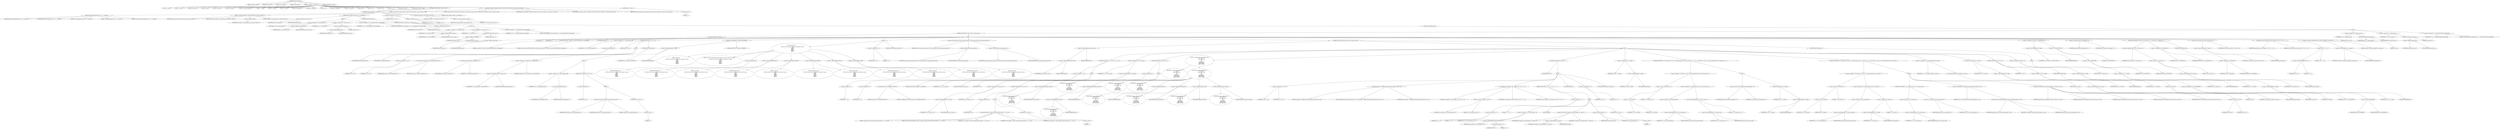 digraph hostapd_notif_assoc {  
"1000122" [label = "(METHOD,hostapd_notif_assoc)" ]
"1000123" [label = "(PARAM,hostapd_data *hapd)" ]
"1000124" [label = "(PARAM,const u8 *addr)" ]
"1000125" [label = "(PARAM,const u8 *req_ies)" ]
"1000126" [label = "(PARAM,size_t req_ies_len)" ]
"1000127" [label = "(PARAM,int reassoc)" ]
"1000128" [label = "(BLOCK,,)" ]
"1000129" [label = "(LOCAL,v10: __int64)" ]
"1000130" [label = "(LOCAL,v11: const u8 *)" ]
"1000131" [label = "(LOCAL,v12: const char *)" ]
"1000132" [label = "(LOCAL,v13: size_t)" ]
"1000133" [label = "(LOCAL,v14: sta_info *)" ]
"1000134" [label = "(LOCAL,v15: sta_info *)" ]
"1000135" [label = "(LOCAL,v16: wpa_state_machine *)" ]
"1000136" [label = "(LOCAL,v17: __int64)" ]
"1000137" [label = "(LOCAL,v18: __int64)" ]
"1000138" [label = "(LOCAL,v19: __int64)" ]
"1000139" [label = "(LOCAL,v20: unsigned int)" ]
"1000140" [label = "(LOCAL,v21: unsigned int)" ]
"1000141" [label = "(LOCAL,v22: int)" ]
"1000142" [label = "(LOCAL,v23: unsigned int)" ]
"1000143" [label = "(LOCAL,v24: wpa_event)" ]
"1000144" [label = "(LOCAL,v26: u32)" ]
"1000145" [label = "(LOCAL,v27: int)" ]
"1000146" [label = "(LOCAL,v28: u32)" ]
"1000147" [label = "(LOCAL,v29: u8 *)" ]
"1000148" [label = "(LOCAL,eid: u8 [ 1064 ])" ]
"1000149" [label = "(LOCAL,elems: ieee802_11_elems)" ]
"1000150" [label = "(CONTROL_STRUCTURE,if ( addr ),if ( addr ))" ]
"1000151" [label = "(IDENTIFIER,addr,if ( addr ))" ]
"1000152" [label = "(BLOCK,,)" ]
"1000153" [label = "(hostapd_logger,hostapd_logger(hapd, addr, 1u, 2, \"associated\"))" ]
"1000154" [label = "(IDENTIFIER,hapd,hostapd_logger(hapd, addr, 1u, 2, \"associated\"))" ]
"1000155" [label = "(IDENTIFIER,addr,hostapd_logger(hapd, addr, 1u, 2, \"associated\"))" ]
"1000156" [label = "(LITERAL,1u,hostapd_logger(hapd, addr, 1u, 2, \"associated\"))" ]
"1000157" [label = "(LITERAL,2,hostapd_logger(hapd, addr, 1u, 2, \"associated\"))" ]
"1000158" [label = "(LITERAL,\"associated\",hostapd_logger(hapd, addr, 1u, 2, \"associated\"))" ]
"1000159" [label = "(ieee802_11_parse_elems,ieee802_11_parse_elems(req_ies, req_ies_len, &elems, 0))" ]
"1000160" [label = "(IDENTIFIER,req_ies,ieee802_11_parse_elems(req_ies, req_ies_len, &elems, 0))" ]
"1000161" [label = "(IDENTIFIER,req_ies_len,ieee802_11_parse_elems(req_ies, req_ies_len, &elems, 0))" ]
"1000162" [label = "(<operator>.addressOf,&elems)" ]
"1000163" [label = "(IDENTIFIER,elems,ieee802_11_parse_elems(req_ies, req_ies_len, &elems, 0))" ]
"1000164" [label = "(LITERAL,0,ieee802_11_parse_elems(req_ies, req_ies_len, &elems, 0))" ]
"1000165" [label = "(CONTROL_STRUCTURE,if ( elems.wps_ie ),if ( elems.wps_ie ))" ]
"1000166" [label = "(<operator>.fieldAccess,elems.wps_ie)" ]
"1000167" [label = "(IDENTIFIER,elems,if ( elems.wps_ie ))" ]
"1000168" [label = "(FIELD_IDENTIFIER,wps_ie,wps_ie)" ]
"1000169" [label = "(BLOCK,,)" ]
"1000170" [label = "(<operator>.assignment,v10 = elems.wps_ie_len)" ]
"1000171" [label = "(IDENTIFIER,v10,v10 = elems.wps_ie_len)" ]
"1000172" [label = "(<operator>.fieldAccess,elems.wps_ie_len)" ]
"1000173" [label = "(IDENTIFIER,elems,v10 = elems.wps_ie_len)" ]
"1000174" [label = "(FIELD_IDENTIFIER,wps_ie_len,wps_ie_len)" ]
"1000175" [label = "(<operator>.assignment,v11 = elems.wps_ie - 2)" ]
"1000176" [label = "(IDENTIFIER,v11,v11 = elems.wps_ie - 2)" ]
"1000177" [label = "(<operator>.subtraction,elems.wps_ie - 2)" ]
"1000178" [label = "(<operator>.fieldAccess,elems.wps_ie)" ]
"1000179" [label = "(IDENTIFIER,elems,elems.wps_ie - 2)" ]
"1000180" [label = "(FIELD_IDENTIFIER,wps_ie,wps_ie)" ]
"1000181" [label = "(LITERAL,2,elems.wps_ie - 2)" ]
"1000182" [label = "(<operator>.assignment,v12 = \"STA included WPS IE in (Re)AssocReq\")" ]
"1000183" [label = "(IDENTIFIER,v12,v12 = \"STA included WPS IE in (Re)AssocReq\")" ]
"1000184" [label = "(LITERAL,\"STA included WPS IE in (Re)AssocReq\",v12 = \"STA included WPS IE in (Re)AssocReq\")" ]
"1000185" [label = "(CONTROL_STRUCTURE,else,else)" ]
"1000186" [label = "(CONTROL_STRUCTURE,if ( elems.rsn_ie ),if ( elems.rsn_ie ))" ]
"1000187" [label = "(<operator>.fieldAccess,elems.rsn_ie)" ]
"1000188" [label = "(IDENTIFIER,elems,if ( elems.rsn_ie ))" ]
"1000189" [label = "(FIELD_IDENTIFIER,rsn_ie,rsn_ie)" ]
"1000190" [label = "(BLOCK,,)" ]
"1000191" [label = "(<operator>.assignment,v10 = elems.rsn_ie_len)" ]
"1000192" [label = "(IDENTIFIER,v10,v10 = elems.rsn_ie_len)" ]
"1000193" [label = "(<operator>.fieldAccess,elems.rsn_ie_len)" ]
"1000194" [label = "(IDENTIFIER,elems,v10 = elems.rsn_ie_len)" ]
"1000195" [label = "(FIELD_IDENTIFIER,rsn_ie_len,rsn_ie_len)" ]
"1000196" [label = "(<operator>.assignment,v11 = elems.rsn_ie - 2)" ]
"1000197" [label = "(IDENTIFIER,v11,v11 = elems.rsn_ie - 2)" ]
"1000198" [label = "(<operator>.subtraction,elems.rsn_ie - 2)" ]
"1000199" [label = "(<operator>.fieldAccess,elems.rsn_ie)" ]
"1000200" [label = "(IDENTIFIER,elems,elems.rsn_ie - 2)" ]
"1000201" [label = "(FIELD_IDENTIFIER,rsn_ie,rsn_ie)" ]
"1000202" [label = "(LITERAL,2,elems.rsn_ie - 2)" ]
"1000203" [label = "(<operator>.assignment,v12 = \"STA included RSN IE in (Re)AssocReq\")" ]
"1000204" [label = "(IDENTIFIER,v12,v12 = \"STA included RSN IE in (Re)AssocReq\")" ]
"1000205" [label = "(LITERAL,\"STA included RSN IE in (Re)AssocReq\",v12 = \"STA included RSN IE in (Re)AssocReq\")" ]
"1000206" [label = "(CONTROL_STRUCTURE,else,else)" ]
"1000207" [label = "(BLOCK,,)" ]
"1000208" [label = "(CONTROL_STRUCTURE,if ( !elems.wpa_ie ),if ( !elems.wpa_ie ))" ]
"1000209" [label = "(<operator>.logicalNot,!elems.wpa_ie)" ]
"1000210" [label = "(<operator>.fieldAccess,elems.wpa_ie)" ]
"1000211" [label = "(IDENTIFIER,elems,!elems.wpa_ie)" ]
"1000212" [label = "(FIELD_IDENTIFIER,wpa_ie,wpa_ie)" ]
"1000213" [label = "(BLOCK,,)" ]
"1000214" [label = "(IDENTIFIER,L,)" ]
"1000215" [label = "(IDENTIFIER,L,)" ]
"1000216" [label = "(wpa_printf,wpa_printf(2, \"STA did not include WPS/RSN/WPA IE in (Re)AssocReq\"))" ]
"1000217" [label = "(LITERAL,2,wpa_printf(2, \"STA did not include WPS/RSN/WPA IE in (Re)AssocReq\"))" ]
"1000218" [label = "(LITERAL,\"STA did not include WPS/RSN/WPA IE in (Re)AssocReq\",wpa_printf(2, \"STA did not include WPS/RSN/WPA IE in (Re)AssocReq\"))" ]
"1000219" [label = "(JUMP_TARGET,LABEL_10)" ]
"1000220" [label = "(<operator>.assignment,v14 = ap_get_sta(hapd, addr))" ]
"1000221" [label = "(IDENTIFIER,v14,v14 = ap_get_sta(hapd, addr))" ]
"1000222" [label = "(ap_get_sta,ap_get_sta(hapd, addr))" ]
"1000223" [label = "(IDENTIFIER,hapd,ap_get_sta(hapd, addr))" ]
"1000224" [label = "(IDENTIFIER,addr,ap_get_sta(hapd, addr))" ]
"1000225" [label = "(CONTROL_STRUCTURE,if ( v14 ),if ( v14 ))" ]
"1000226" [label = "(IDENTIFIER,v14,if ( v14 ))" ]
"1000227" [label = "(BLOCK,,)" ]
"1000228" [label = "(<operator>.assignment,v15 = v14)" ]
"1000229" [label = "(IDENTIFIER,v15,v15 = v14)" ]
"1000230" [label = "(IDENTIFIER,v14,v15 = v14)" ]
"1000231" [label = "(ap_sta_no_session_timeout,ap_sta_no_session_timeout(hapd, v14))" ]
"1000232" [label = "(IDENTIFIER,hapd,ap_sta_no_session_timeout(hapd, v14))" ]
"1000233" [label = "(IDENTIFIER,v14,ap_sta_no_session_timeout(hapd, v14))" ]
"1000234" [label = "(accounting_sta_stop,accounting_sta_stop(hapd, v15))" ]
"1000235" [label = "(IDENTIFIER,hapd,accounting_sta_stop(hapd, v15))" ]
"1000236" [label = "(IDENTIFIER,v15,accounting_sta_stop(hapd, v15))" ]
"1000237" [label = "(<operator>.assignment,v15->timeout_next = STA_NULLFUNC)" ]
"1000238" [label = "(<operator>.indirectFieldAccess,v15->timeout_next)" ]
"1000239" [label = "(IDENTIFIER,v15,v15->timeout_next = STA_NULLFUNC)" ]
"1000240" [label = "(FIELD_IDENTIFIER,timeout_next,timeout_next)" ]
"1000241" [label = "(IDENTIFIER,STA_NULLFUNC,v15->timeout_next = STA_NULLFUNC)" ]
"1000242" [label = "(CONTROL_STRUCTURE,else,else)" ]
"1000243" [label = "(BLOCK,,)" ]
"1000244" [label = "(<operator>.assignment,v15 = ap_sta_add(hapd, addr))" ]
"1000245" [label = "(IDENTIFIER,v15,v15 = ap_sta_add(hapd, addr))" ]
"1000246" [label = "(ap_sta_add,ap_sta_add(hapd, addr))" ]
"1000247" [label = "(IDENTIFIER,hapd,ap_sta_add(hapd, addr))" ]
"1000248" [label = "(IDENTIFIER,addr,ap_sta_add(hapd, addr))" ]
"1000249" [label = "(CONTROL_STRUCTURE,if ( !v15 ),if ( !v15 ))" ]
"1000250" [label = "(<operator>.logicalNot,!v15)" ]
"1000251" [label = "(IDENTIFIER,v15,!v15)" ]
"1000252" [label = "(BLOCK,,)" ]
"1000253" [label = "(hostapd_drv_sta_disassoc,hostapd_drv_sta_disassoc(hapd, addr, 5))" ]
"1000254" [label = "(IDENTIFIER,hapd,hostapd_drv_sta_disassoc(hapd, addr, 5))" ]
"1000255" [label = "(IDENTIFIER,addr,hostapd_drv_sta_disassoc(hapd, addr, 5))" ]
"1000256" [label = "(LITERAL,5,hostapd_drv_sta_disassoc(hapd, addr, 5))" ]
"1000257" [label = "(RETURN,return -1;,return -1;)" ]
"1000258" [label = "(<operator>.minus,-1)" ]
"1000259" [label = "(LITERAL,1,-1)" ]
"1000260" [label = "(<operators>.assignmentAnd,v15->flags &= 0xFFFECFFF)" ]
"1000261" [label = "(<operator>.indirectFieldAccess,v15->flags)" ]
"1000262" [label = "(IDENTIFIER,v15,v15->flags &= 0xFFFECFFF)" ]
"1000263" [label = "(FIELD_IDENTIFIER,flags,flags)" ]
"1000264" [label = "(LITERAL,0xFFFECFFF,v15->flags &= 0xFFFECFFF)" ]
"1000265" [label = "(BLOCK,,)" ]
"1000266" [label = "(wpa_printf,wpa_printf(\n            3,\n            \"STA %02x:%02x:%02x:%02x:%02x:%02x not allowed to connect\",\n            *addr,\n            addr[1],\n            addr[2],\n            addr[3],\n            addr[4],\n            addr[5]))" ]
"1000267" [label = "(LITERAL,3,wpa_printf(\n            3,\n            \"STA %02x:%02x:%02x:%02x:%02x:%02x not allowed to connect\",\n            *addr,\n            addr[1],\n            addr[2],\n            addr[3],\n            addr[4],\n            addr[5]))" ]
"1000268" [label = "(LITERAL,\"STA %02x:%02x:%02x:%02x:%02x:%02x not allowed to connect\",wpa_printf(\n            3,\n            \"STA %02x:%02x:%02x:%02x:%02x:%02x not allowed to connect\",\n            *addr,\n            addr[1],\n            addr[2],\n            addr[3],\n            addr[4],\n            addr[5]))" ]
"1000269" [label = "(<operator>.indirection,*addr)" ]
"1000270" [label = "(IDENTIFIER,addr,wpa_printf(\n            3,\n            \"STA %02x:%02x:%02x:%02x:%02x:%02x not allowed to connect\",\n            *addr,\n            addr[1],\n            addr[2],\n            addr[3],\n            addr[4],\n            addr[5]))" ]
"1000271" [label = "(<operator>.indirectIndexAccess,addr[1])" ]
"1000272" [label = "(IDENTIFIER,addr,wpa_printf(\n            3,\n            \"STA %02x:%02x:%02x:%02x:%02x:%02x not allowed to connect\",\n            *addr,\n            addr[1],\n            addr[2],\n            addr[3],\n            addr[4],\n            addr[5]))" ]
"1000273" [label = "(LITERAL,1,wpa_printf(\n            3,\n            \"STA %02x:%02x:%02x:%02x:%02x:%02x not allowed to connect\",\n            *addr,\n            addr[1],\n            addr[2],\n            addr[3],\n            addr[4],\n            addr[5]))" ]
"1000274" [label = "(<operator>.indirectIndexAccess,addr[2])" ]
"1000275" [label = "(IDENTIFIER,addr,wpa_printf(\n            3,\n            \"STA %02x:%02x:%02x:%02x:%02x:%02x not allowed to connect\",\n            *addr,\n            addr[1],\n            addr[2],\n            addr[3],\n            addr[4],\n            addr[5]))" ]
"1000276" [label = "(LITERAL,2,wpa_printf(\n            3,\n            \"STA %02x:%02x:%02x:%02x:%02x:%02x not allowed to connect\",\n            *addr,\n            addr[1],\n            addr[2],\n            addr[3],\n            addr[4],\n            addr[5]))" ]
"1000277" [label = "(<operator>.indirectIndexAccess,addr[3])" ]
"1000278" [label = "(IDENTIFIER,addr,wpa_printf(\n            3,\n            \"STA %02x:%02x:%02x:%02x:%02x:%02x not allowed to connect\",\n            *addr,\n            addr[1],\n            addr[2],\n            addr[3],\n            addr[4],\n            addr[5]))" ]
"1000279" [label = "(LITERAL,3,wpa_printf(\n            3,\n            \"STA %02x:%02x:%02x:%02x:%02x:%02x not allowed to connect\",\n            *addr,\n            addr[1],\n            addr[2],\n            addr[3],\n            addr[4],\n            addr[5]))" ]
"1000280" [label = "(<operator>.indirectIndexAccess,addr[4])" ]
"1000281" [label = "(IDENTIFIER,addr,wpa_printf(\n            3,\n            \"STA %02x:%02x:%02x:%02x:%02x:%02x not allowed to connect\",\n            *addr,\n            addr[1],\n            addr[2],\n            addr[3],\n            addr[4],\n            addr[5]))" ]
"1000282" [label = "(LITERAL,4,wpa_printf(\n            3,\n            \"STA %02x:%02x:%02x:%02x:%02x:%02x not allowed to connect\",\n            *addr,\n            addr[1],\n            addr[2],\n            addr[3],\n            addr[4],\n            addr[5]))" ]
"1000283" [label = "(<operator>.indirectIndexAccess,addr[5])" ]
"1000284" [label = "(IDENTIFIER,addr,wpa_printf(\n            3,\n            \"STA %02x:%02x:%02x:%02x:%02x:%02x not allowed to connect\",\n            *addr,\n            addr[1],\n            addr[2],\n            addr[3],\n            addr[4],\n            addr[5]))" ]
"1000285" [label = "(LITERAL,5,wpa_printf(\n            3,\n            \"STA %02x:%02x:%02x:%02x:%02x:%02x not allowed to connect\",\n            *addr,\n            addr[1],\n            addr[2],\n            addr[3],\n            addr[4],\n            addr[5]))" ]
"1000286" [label = "(<operator>.assignment,v22 = 1)" ]
"1000287" [label = "(IDENTIFIER,v22,v22 = 1)" ]
"1000288" [label = "(LITERAL,1,v22 = 1)" ]
"1000289" [label = "(CONTROL_STRUCTURE,goto fail;,goto fail;)" ]
"1000290" [label = "(ap_copy_sta_supp_op_classes,ap_copy_sta_supp_op_classes(v15, elems.supp_op_classes, elems.supp_op_classes_len))" ]
"1000291" [label = "(IDENTIFIER,v15,ap_copy_sta_supp_op_classes(v15, elems.supp_op_classes, elems.supp_op_classes_len))" ]
"1000292" [label = "(<operator>.fieldAccess,elems.supp_op_classes)" ]
"1000293" [label = "(IDENTIFIER,elems,ap_copy_sta_supp_op_classes(v15, elems.supp_op_classes, elems.supp_op_classes_len))" ]
"1000294" [label = "(FIELD_IDENTIFIER,supp_op_classes,supp_op_classes)" ]
"1000295" [label = "(<operator>.fieldAccess,elems.supp_op_classes_len)" ]
"1000296" [label = "(IDENTIFIER,elems,ap_copy_sta_supp_op_classes(v15, elems.supp_op_classes, elems.supp_op_classes_len))" ]
"1000297" [label = "(FIELD_IDENTIFIER,supp_op_classes_len,supp_op_classes_len)" ]
"1000298" [label = "(CONTROL_STRUCTURE,if ( hapd->conf->wpa ),if ( hapd->conf->wpa ))" ]
"1000299" [label = "(<operator>.indirectFieldAccess,hapd->conf->wpa)" ]
"1000300" [label = "(<operator>.indirectFieldAccess,hapd->conf)" ]
"1000301" [label = "(IDENTIFIER,hapd,if ( hapd->conf->wpa ))" ]
"1000302" [label = "(FIELD_IDENTIFIER,conf,conf)" ]
"1000303" [label = "(FIELD_IDENTIFIER,wpa,wpa)" ]
"1000304" [label = "(BLOCK,,)" ]
"1000305" [label = "(CONTROL_STRUCTURE,if ( !v11 || !v13 ),if ( !v11 || !v13 ))" ]
"1000306" [label = "(<operator>.logicalOr,!v11 || !v13)" ]
"1000307" [label = "(<operator>.logicalNot,!v11)" ]
"1000308" [label = "(IDENTIFIER,v11,!v11)" ]
"1000309" [label = "(<operator>.logicalNot,!v13)" ]
"1000310" [label = "(IDENTIFIER,v13,!v13)" ]
"1000311" [label = "(BLOCK,,)" ]
"1000312" [label = "(wpa_printf,wpa_printf(2, \"No WPA/RSN IE from STA\"))" ]
"1000313" [label = "(LITERAL,2,wpa_printf(2, \"No WPA/RSN IE from STA\"))" ]
"1000314" [label = "(LITERAL,\"No WPA/RSN IE from STA\",wpa_printf(2, \"No WPA/RSN IE from STA\"))" ]
"1000315" [label = "(CONTROL_STRUCTURE,goto LABEL_31;,goto LABEL_31;)" ]
"1000316" [label = "(<operator>.assignment,v16 = v15->wpa_sm)" ]
"1000317" [label = "(IDENTIFIER,v16,v16 = v15->wpa_sm)" ]
"1000318" [label = "(<operator>.indirectFieldAccess,v15->wpa_sm)" ]
"1000319" [label = "(IDENTIFIER,v15,v16 = v15->wpa_sm)" ]
"1000320" [label = "(FIELD_IDENTIFIER,wpa_sm,wpa_sm)" ]
"1000321" [label = "(CONTROL_STRUCTURE,if ( !v16 ),if ( !v16 ))" ]
"1000322" [label = "(<operator>.logicalNot,!v16)" ]
"1000323" [label = "(IDENTIFIER,v16,!v16)" ]
"1000324" [label = "(BLOCK,,)" ]
"1000325" [label = "(<operator>.assignment,v15->wpa_sm = v16)" ]
"1000326" [label = "(<operator>.indirectFieldAccess,v15->wpa_sm)" ]
"1000327" [label = "(IDENTIFIER,v15,v15->wpa_sm = v16)" ]
"1000328" [label = "(FIELD_IDENTIFIER,wpa_sm,wpa_sm)" ]
"1000329" [label = "(IDENTIFIER,v16,v15->wpa_sm = v16)" ]
"1000330" [label = "(CONTROL_STRUCTURE,if ( !v16 ),if ( !v16 ))" ]
"1000331" [label = "(<operator>.logicalNot,!v16)" ]
"1000332" [label = "(IDENTIFIER,v16,!v16)" ]
"1000333" [label = "(BLOCK,,)" ]
"1000334" [label = "(wpa_printf,wpa_printf(5, \"Failed to initialize WPA state machine\", v17, v18, v19))" ]
"1000335" [label = "(LITERAL,5,wpa_printf(5, \"Failed to initialize WPA state machine\", v17, v18, v19))" ]
"1000336" [label = "(LITERAL,\"Failed to initialize WPA state machine\",wpa_printf(5, \"Failed to initialize WPA state machine\", v17, v18, v19))" ]
"1000337" [label = "(IDENTIFIER,v17,wpa_printf(5, \"Failed to initialize WPA state machine\", v17, v18, v19))" ]
"1000338" [label = "(IDENTIFIER,v18,wpa_printf(5, \"Failed to initialize WPA state machine\", v17, v18, v19))" ]
"1000339" [label = "(IDENTIFIER,v19,wpa_printf(5, \"Failed to initialize WPA state machine\", v17, v18, v19))" ]
"1000340" [label = "(RETURN,return -1;,return -1;)" ]
"1000341" [label = "(<operator>.minus,-1)" ]
"1000342" [label = "(LITERAL,1,-1)" ]
"1000343" [label = "(<operator>.assignment,v20 = wpa_validate_wpa_ie(\n                  hapd->wpa_auth,\n                  v16,\n                  hapd->iface->freq,\n                  v11,\n                  v13,\n                  elems.mdie,\n                  elems.mdie_len,\n                  elems.owe_dh,\n                  elems.owe_dh_len))" ]
"1000344" [label = "(IDENTIFIER,v20,v20 = wpa_validate_wpa_ie(\n                  hapd->wpa_auth,\n                  v16,\n                  hapd->iface->freq,\n                  v11,\n                  v13,\n                  elems.mdie,\n                  elems.mdie_len,\n                  elems.owe_dh,\n                  elems.owe_dh_len))" ]
"1000345" [label = "(wpa_validate_wpa_ie,wpa_validate_wpa_ie(\n                  hapd->wpa_auth,\n                  v16,\n                  hapd->iface->freq,\n                  v11,\n                  v13,\n                  elems.mdie,\n                  elems.mdie_len,\n                  elems.owe_dh,\n                  elems.owe_dh_len))" ]
"1000346" [label = "(<operator>.indirectFieldAccess,hapd->wpa_auth)" ]
"1000347" [label = "(IDENTIFIER,hapd,wpa_validate_wpa_ie(\n                  hapd->wpa_auth,\n                  v16,\n                  hapd->iface->freq,\n                  v11,\n                  v13,\n                  elems.mdie,\n                  elems.mdie_len,\n                  elems.owe_dh,\n                  elems.owe_dh_len))" ]
"1000348" [label = "(FIELD_IDENTIFIER,wpa_auth,wpa_auth)" ]
"1000349" [label = "(IDENTIFIER,v16,wpa_validate_wpa_ie(\n                  hapd->wpa_auth,\n                  v16,\n                  hapd->iface->freq,\n                  v11,\n                  v13,\n                  elems.mdie,\n                  elems.mdie_len,\n                  elems.owe_dh,\n                  elems.owe_dh_len))" ]
"1000350" [label = "(<operator>.indirectFieldAccess,hapd->iface->freq)" ]
"1000351" [label = "(<operator>.indirectFieldAccess,hapd->iface)" ]
"1000352" [label = "(IDENTIFIER,hapd,wpa_validate_wpa_ie(\n                  hapd->wpa_auth,\n                  v16,\n                  hapd->iface->freq,\n                  v11,\n                  v13,\n                  elems.mdie,\n                  elems.mdie_len,\n                  elems.owe_dh,\n                  elems.owe_dh_len))" ]
"1000353" [label = "(FIELD_IDENTIFIER,iface,iface)" ]
"1000354" [label = "(FIELD_IDENTIFIER,freq,freq)" ]
"1000355" [label = "(IDENTIFIER,v11,wpa_validate_wpa_ie(\n                  hapd->wpa_auth,\n                  v16,\n                  hapd->iface->freq,\n                  v11,\n                  v13,\n                  elems.mdie,\n                  elems.mdie_len,\n                  elems.owe_dh,\n                  elems.owe_dh_len))" ]
"1000356" [label = "(IDENTIFIER,v13,wpa_validate_wpa_ie(\n                  hapd->wpa_auth,\n                  v16,\n                  hapd->iface->freq,\n                  v11,\n                  v13,\n                  elems.mdie,\n                  elems.mdie_len,\n                  elems.owe_dh,\n                  elems.owe_dh_len))" ]
"1000357" [label = "(<operator>.fieldAccess,elems.mdie)" ]
"1000358" [label = "(IDENTIFIER,elems,wpa_validate_wpa_ie(\n                  hapd->wpa_auth,\n                  v16,\n                  hapd->iface->freq,\n                  v11,\n                  v13,\n                  elems.mdie,\n                  elems.mdie_len,\n                  elems.owe_dh,\n                  elems.owe_dh_len))" ]
"1000359" [label = "(FIELD_IDENTIFIER,mdie,mdie)" ]
"1000360" [label = "(<operator>.fieldAccess,elems.mdie_len)" ]
"1000361" [label = "(IDENTIFIER,elems,wpa_validate_wpa_ie(\n                  hapd->wpa_auth,\n                  v16,\n                  hapd->iface->freq,\n                  v11,\n                  v13,\n                  elems.mdie,\n                  elems.mdie_len,\n                  elems.owe_dh,\n                  elems.owe_dh_len))" ]
"1000362" [label = "(FIELD_IDENTIFIER,mdie_len,mdie_len)" ]
"1000363" [label = "(<operator>.fieldAccess,elems.owe_dh)" ]
"1000364" [label = "(IDENTIFIER,elems,wpa_validate_wpa_ie(\n                  hapd->wpa_auth,\n                  v16,\n                  hapd->iface->freq,\n                  v11,\n                  v13,\n                  elems.mdie,\n                  elems.mdie_len,\n                  elems.owe_dh,\n                  elems.owe_dh_len))" ]
"1000365" [label = "(FIELD_IDENTIFIER,owe_dh,owe_dh)" ]
"1000366" [label = "(<operator>.fieldAccess,elems.owe_dh_len)" ]
"1000367" [label = "(IDENTIFIER,elems,wpa_validate_wpa_ie(\n                  hapd->wpa_auth,\n                  v16,\n                  hapd->iface->freq,\n                  v11,\n                  v13,\n                  elems.mdie,\n                  elems.mdie_len,\n                  elems.owe_dh,\n                  elems.owe_dh_len))" ]
"1000368" [label = "(FIELD_IDENTIFIER,owe_dh_len,owe_dh_len)" ]
"1000369" [label = "(CONTROL_STRUCTURE,if ( v20 ),if ( v20 ))" ]
"1000370" [label = "(IDENTIFIER,v20,if ( v20 ))" ]
"1000371" [label = "(BLOCK,,)" ]
"1000372" [label = "(<operator>.assignment,v21 = v20)" ]
"1000373" [label = "(IDENTIFIER,v21,v21 = v20)" ]
"1000374" [label = "(IDENTIFIER,v20,v21 = v20)" ]
"1000375" [label = "(wpa_printf,wpa_printf(2, \"WPA/RSN information element rejected? (res %u)\", v20))" ]
"1000376" [label = "(LITERAL,2,wpa_printf(2, \"WPA/RSN information element rejected? (res %u)\", v20))" ]
"1000377" [label = "(LITERAL,\"WPA/RSN information element rejected? (res %u)\",wpa_printf(2, \"WPA/RSN information element rejected? (res %u)\", v20))" ]
"1000378" [label = "(IDENTIFIER,v20,wpa_printf(2, \"WPA/RSN information element rejected? (res %u)\", v20))" ]
"1000379" [label = "(wpa_hexdump,wpa_hexdump(2, (const unsigned __int8 *)\"IE\", v11, v13))" ]
"1000380" [label = "(LITERAL,2,wpa_hexdump(2, (const unsigned __int8 *)\"IE\", v11, v13))" ]
"1000381" [label = "(<operator>.cast,(const unsigned __int8 *)\"IE\")" ]
"1000382" [label = "(UNKNOWN,const unsigned __int8 *,const unsigned __int8 *)" ]
"1000383" [label = "(LITERAL,\"IE\",(const unsigned __int8 *)\"IE\")" ]
"1000384" [label = "(IDENTIFIER,v11,wpa_hexdump(2, (const unsigned __int8 *)\"IE\", v11, v13))" ]
"1000385" [label = "(IDENTIFIER,v13,wpa_hexdump(2, (const unsigned __int8 *)\"IE\", v11, v13))" ]
"1000386" [label = "(CONTROL_STRUCTURE,if ( v21 - 2 < 7 ),if ( v21 - 2 < 7 ))" ]
"1000387" [label = "(<operator>.lessThan,v21 - 2 < 7)" ]
"1000388" [label = "(<operator>.subtraction,v21 - 2)" ]
"1000389" [label = "(IDENTIFIER,v21,v21 - 2)" ]
"1000390" [label = "(LITERAL,2,v21 - 2)" ]
"1000391" [label = "(LITERAL,7,v21 - 2 < 7)" ]
"1000392" [label = "(BLOCK,,)" ]
"1000393" [label = "(<operator>.assignment,v22 = dword_474500[v21 - 2])" ]
"1000394" [label = "(IDENTIFIER,v22,v22 = dword_474500[v21 - 2])" ]
"1000395" [label = "(<operator>.indirectIndexAccess,dword_474500[v21 - 2])" ]
"1000396" [label = "(IDENTIFIER,dword_474500,v22 = dword_474500[v21 - 2])" ]
"1000397" [label = "(<operator>.subtraction,v21 - 2)" ]
"1000398" [label = "(IDENTIFIER,v21,v21 - 2)" ]
"1000399" [label = "(LITERAL,2,v21 - 2)" ]
"1000400" [label = "(JUMP_TARGET,fail)" ]
"1000401" [label = "(hostapd_drv_sta_disassoc,hostapd_drv_sta_disassoc(hapd, v15->addr, v22))" ]
"1000402" [label = "(IDENTIFIER,hapd,hostapd_drv_sta_disassoc(hapd, v15->addr, v22))" ]
"1000403" [label = "(<operator>.indirectFieldAccess,v15->addr)" ]
"1000404" [label = "(IDENTIFIER,v15,hostapd_drv_sta_disassoc(hapd, v15->addr, v22))" ]
"1000405" [label = "(FIELD_IDENTIFIER,addr,addr)" ]
"1000406" [label = "(IDENTIFIER,v22,hostapd_drv_sta_disassoc(hapd, v15->addr, v22))" ]
"1000407" [label = "(ap_free_sta,ap_free_sta(hapd, v15))" ]
"1000408" [label = "(IDENTIFIER,hapd,ap_free_sta(hapd, v15))" ]
"1000409" [label = "(IDENTIFIER,v15,ap_free_sta(hapd, v15))" ]
"1000410" [label = "(RETURN,return -1;,return -1;)" ]
"1000411" [label = "(<operator>.minus,-1)" ]
"1000412" [label = "(LITERAL,1,-1)" ]
"1000413" [label = "(JUMP_TARGET,LABEL_31)" ]
"1000414" [label = "(<operator>.assignment,v22 = 13)" ]
"1000415" [label = "(IDENTIFIER,v22,v22 = 13)" ]
"1000416" [label = "(LITERAL,13,v22 = 13)" ]
"1000417" [label = "(CONTROL_STRUCTURE,goto fail;,goto fail;)" ]
"1000418" [label = "(<operator>.assignment,v26 = v15->flags)" ]
"1000419" [label = "(IDENTIFIER,v26,v26 = v15->flags)" ]
"1000420" [label = "(<operator>.indirectFieldAccess,v15->flags)" ]
"1000421" [label = "(IDENTIFIER,v15,v26 = v15->flags)" ]
"1000422" [label = "(FIELD_IDENTIFIER,flags,flags)" ]
"1000423" [label = "(CONTROL_STRUCTURE,if ( (~v26 & 0x402) == 0 && !v15->sa_query_timed_out && v15->sa_query_count >= 1 ),if ( (~v26 & 0x402) == 0 && !v15->sa_query_timed_out && v15->sa_query_count >= 1 ))" ]
"1000424" [label = "(<operator>.logicalAnd,(~v26 & 0x402) == 0 && !v15->sa_query_timed_out && v15->sa_query_count >= 1)" ]
"1000425" [label = "(<operator>.equals,(~v26 & 0x402) == 0)" ]
"1000426" [label = "(<operator>.and,~v26 & 0x402)" ]
"1000427" [label = "(IDENTIFIER,~v26,~v26 & 0x402)" ]
"1000428" [label = "(LITERAL,0x402,~v26 & 0x402)" ]
"1000429" [label = "(LITERAL,0,(~v26 & 0x402) == 0)" ]
"1000430" [label = "(<operator>.logicalAnd,!v15->sa_query_timed_out && v15->sa_query_count >= 1)" ]
"1000431" [label = "(<operator>.logicalNot,!v15->sa_query_timed_out)" ]
"1000432" [label = "(<operator>.indirectFieldAccess,v15->sa_query_timed_out)" ]
"1000433" [label = "(IDENTIFIER,v15,!v15->sa_query_timed_out)" ]
"1000434" [label = "(FIELD_IDENTIFIER,sa_query_timed_out,sa_query_timed_out)" ]
"1000435" [label = "(<operator>.greaterEqualsThan,v15->sa_query_count >= 1)" ]
"1000436" [label = "(<operator>.indirectFieldAccess,v15->sa_query_count)" ]
"1000437" [label = "(IDENTIFIER,v15,v15->sa_query_count >= 1)" ]
"1000438" [label = "(FIELD_IDENTIFIER,sa_query_count,sa_query_count)" ]
"1000439" [label = "(LITERAL,1,v15->sa_query_count >= 1)" ]
"1000440" [label = "(BLOCK,,)" ]
"1000441" [label = "(ap_check_sa_query_timeout,ap_check_sa_query_timeout(hapd, v15))" ]
"1000442" [label = "(IDENTIFIER,hapd,ap_check_sa_query_timeout(hapd, v15))" ]
"1000443" [label = "(IDENTIFIER,v15,ap_check_sa_query_timeout(hapd, v15))" ]
"1000444" [label = "(<operator>.assignment,v26 = v15->flags)" ]
"1000445" [label = "(IDENTIFIER,v26,v26 = v15->flags)" ]
"1000446" [label = "(<operator>.indirectFieldAccess,v15->flags)" ]
"1000447" [label = "(IDENTIFIER,v15,v26 = v15->flags)" ]
"1000448" [label = "(FIELD_IDENTIFIER,flags,flags)" ]
"1000449" [label = "(CONTROL_STRUCTURE,if ( (~v26 & 0x402) == 0 && !v15->sa_query_timed_out && v15->auth_alg != 2 ),if ( (~v26 & 0x402) == 0 && !v15->sa_query_timed_out && v15->auth_alg != 2 ))" ]
"1000450" [label = "(<operator>.logicalAnd,(~v26 & 0x402) == 0 && !v15->sa_query_timed_out && v15->auth_alg != 2)" ]
"1000451" [label = "(<operator>.equals,(~v26 & 0x402) == 0)" ]
"1000452" [label = "(<operator>.and,~v26 & 0x402)" ]
"1000453" [label = "(IDENTIFIER,~v26,~v26 & 0x402)" ]
"1000454" [label = "(LITERAL,0x402,~v26 & 0x402)" ]
"1000455" [label = "(LITERAL,0,(~v26 & 0x402) == 0)" ]
"1000456" [label = "(<operator>.logicalAnd,!v15->sa_query_timed_out && v15->auth_alg != 2)" ]
"1000457" [label = "(<operator>.logicalNot,!v15->sa_query_timed_out)" ]
"1000458" [label = "(<operator>.indirectFieldAccess,v15->sa_query_timed_out)" ]
"1000459" [label = "(IDENTIFIER,v15,!v15->sa_query_timed_out)" ]
"1000460" [label = "(FIELD_IDENTIFIER,sa_query_timed_out,sa_query_timed_out)" ]
"1000461" [label = "(<operator>.notEquals,v15->auth_alg != 2)" ]
"1000462" [label = "(<operator>.indirectFieldAccess,v15->auth_alg)" ]
"1000463" [label = "(IDENTIFIER,v15,v15->auth_alg != 2)" ]
"1000464" [label = "(FIELD_IDENTIFIER,auth_alg,auth_alg)" ]
"1000465" [label = "(LITERAL,2,v15->auth_alg != 2)" ]
"1000466" [label = "(BLOCK,,)" ]
"1000467" [label = "(CONTROL_STRUCTURE,if ( !v15->sa_query_count ),if ( !v15->sa_query_count ))" ]
"1000468" [label = "(<operator>.logicalNot,!v15->sa_query_count)" ]
"1000469" [label = "(<operator>.indirectFieldAccess,v15->sa_query_count)" ]
"1000470" [label = "(IDENTIFIER,v15,!v15->sa_query_count)" ]
"1000471" [label = "(FIELD_IDENTIFIER,sa_query_count,sa_query_count)" ]
"1000472" [label = "(ap_sta_start_sa_query,ap_sta_start_sa_query(hapd, v15))" ]
"1000473" [label = "(IDENTIFIER,hapd,ap_sta_start_sa_query(hapd, v15))" ]
"1000474" [label = "(IDENTIFIER,v15,ap_sta_start_sa_query(hapd, v15))" ]
"1000475" [label = "(<operator>.assignment,v29 = hostapd_eid_assoc_comeback_time(hapd, v15, eid))" ]
"1000476" [label = "(IDENTIFIER,v29,v29 = hostapd_eid_assoc_comeback_time(hapd, v15, eid))" ]
"1000477" [label = "(hostapd_eid_assoc_comeback_time,hostapd_eid_assoc_comeback_time(hapd, v15, eid))" ]
"1000478" [label = "(IDENTIFIER,hapd,hostapd_eid_assoc_comeback_time(hapd, v15, eid))" ]
"1000479" [label = "(IDENTIFIER,v15,hostapd_eid_assoc_comeback_time(hapd, v15, eid))" ]
"1000480" [label = "(IDENTIFIER,eid,hostapd_eid_assoc_comeback_time(hapd, v15, eid))" ]
"1000481" [label = "(hostapd_sta_assoc,hostapd_sta_assoc(hapd, addr, reassoc, 0x1Eu, eid, v29 - eid))" ]
"1000482" [label = "(IDENTIFIER,hapd,hostapd_sta_assoc(hapd, addr, reassoc, 0x1Eu, eid, v29 - eid))" ]
"1000483" [label = "(IDENTIFIER,addr,hostapd_sta_assoc(hapd, addr, reassoc, 0x1Eu, eid, v29 - eid))" ]
"1000484" [label = "(IDENTIFIER,reassoc,hostapd_sta_assoc(hapd, addr, reassoc, 0x1Eu, eid, v29 - eid))" ]
"1000485" [label = "(LITERAL,0x1Eu,hostapd_sta_assoc(hapd, addr, reassoc, 0x1Eu, eid, v29 - eid))" ]
"1000486" [label = "(IDENTIFIER,eid,hostapd_sta_assoc(hapd, addr, reassoc, 0x1Eu, eid, v29 - eid))" ]
"1000487" [label = "(<operator>.subtraction,v29 - eid)" ]
"1000488" [label = "(IDENTIFIER,v29,v29 - eid)" ]
"1000489" [label = "(IDENTIFIER,eid,v29 - eid)" ]
"1000490" [label = "(RETURN,return 0;,return 0;)" ]
"1000491" [label = "(LITERAL,0,return 0;)" ]
"1000492" [label = "(<operator>.assignment,v27 = wpa_auth_uses_mfp(v15->wpa_sm))" ]
"1000493" [label = "(IDENTIFIER,v27,v27 = wpa_auth_uses_mfp(v15->wpa_sm))" ]
"1000494" [label = "(wpa_auth_uses_mfp,wpa_auth_uses_mfp(v15->wpa_sm))" ]
"1000495" [label = "(<operator>.indirectFieldAccess,v15->wpa_sm)" ]
"1000496" [label = "(IDENTIFIER,v15,wpa_auth_uses_mfp(v15->wpa_sm))" ]
"1000497" [label = "(FIELD_IDENTIFIER,wpa_sm,wpa_sm)" ]
"1000498" [label = "(<operator>.assignment,v28 = v15->flags)" ]
"1000499" [label = "(IDENTIFIER,v28,v28 = v15->flags)" ]
"1000500" [label = "(<operator>.indirectFieldAccess,v15->flags)" ]
"1000501" [label = "(IDENTIFIER,v15,v28 = v15->flags)" ]
"1000502" [label = "(FIELD_IDENTIFIER,flags,flags)" ]
"1000503" [label = "(CONTROL_STRUCTURE,if ( v27 ),if ( v27 ))" ]
"1000504" [label = "(IDENTIFIER,v27,if ( v27 ))" ]
"1000505" [label = "(<operator>.assignment,v23 = v28 | 0x400)" ]
"1000506" [label = "(IDENTIFIER,v23,v23 = v28 | 0x400)" ]
"1000507" [label = "(<operator>.or,v28 | 0x400)" ]
"1000508" [label = "(IDENTIFIER,v28,v28 | 0x400)" ]
"1000509" [label = "(LITERAL,0x400,v28 | 0x400)" ]
"1000510" [label = "(CONTROL_STRUCTURE,else,else)" ]
"1000511" [label = "(<operator>.assignment,v23 = v28 & 0xFFFFFBFF)" ]
"1000512" [label = "(IDENTIFIER,v23,v23 = v28 & 0xFFFFFBFF)" ]
"1000513" [label = "(<operator>.and,v28 & 0xFFFFFBFF)" ]
"1000514" [label = "(IDENTIFIER,v28,v28 & 0xFFFFFBFF)" ]
"1000515" [label = "(LITERAL,0xFFFFFBFF,v28 & 0xFFFFFBFF)" ]
"1000516" [label = "(<operator>.assignment,v15->flags = v23)" ]
"1000517" [label = "(<operator>.indirectFieldAccess,v15->flags)" ]
"1000518" [label = "(IDENTIFIER,v15,v15->flags = v23)" ]
"1000519" [label = "(FIELD_IDENTIFIER,flags,flags)" ]
"1000520" [label = "(IDENTIFIER,v23,v15->flags = v23)" ]
"1000521" [label = "(CONTROL_STRUCTURE,else,else)" ]
"1000522" [label = "(BLOCK,,)" ]
"1000523" [label = "(<operator>.assignment,v23 = v15->flags)" ]
"1000524" [label = "(IDENTIFIER,v23,v23 = v15->flags)" ]
"1000525" [label = "(<operator>.indirectFieldAccess,v15->flags)" ]
"1000526" [label = "(IDENTIFIER,v15,v23 = v15->flags)" ]
"1000527" [label = "(FIELD_IDENTIFIER,flags,flags)" ]
"1000528" [label = "(<operator>.assignment,v15->flags = v23 & 0xFFF7FFFF | 3)" ]
"1000529" [label = "(<operator>.indirectFieldAccess,v15->flags)" ]
"1000530" [label = "(IDENTIFIER,v15,v15->flags = v23 & 0xFFF7FFFF | 3)" ]
"1000531" [label = "(FIELD_IDENTIFIER,flags,flags)" ]
"1000532" [label = "(<operator>.or,v23 & 0xFFF7FFFF | 3)" ]
"1000533" [label = "(<operator>.and,v23 & 0xFFF7FFFF)" ]
"1000534" [label = "(IDENTIFIER,v23,v23 & 0xFFF7FFFF)" ]
"1000535" [label = "(LITERAL,0xFFF7FFFF,v23 & 0xFFF7FFFF)" ]
"1000536" [label = "(LITERAL,3,v23 & 0xFFF7FFFF | 3)" ]
"1000537" [label = "(hostapd_set_sta_flags,hostapd_set_sta_flags(hapd, v15))" ]
"1000538" [label = "(IDENTIFIER,hapd,hostapd_set_sta_flags(hapd, v15))" ]
"1000539" [label = "(IDENTIFIER,v15,hostapd_set_sta_flags(hapd, v15))" ]
"1000540" [label = "(CONTROL_STRUCTURE,if ( reassoc && v15->auth_alg == 2 ),if ( reassoc && v15->auth_alg == 2 ))" ]
"1000541" [label = "(<operator>.logicalAnd,reassoc && v15->auth_alg == 2)" ]
"1000542" [label = "(IDENTIFIER,reassoc,reassoc && v15->auth_alg == 2)" ]
"1000543" [label = "(<operator>.equals,v15->auth_alg == 2)" ]
"1000544" [label = "(<operator>.indirectFieldAccess,v15->auth_alg)" ]
"1000545" [label = "(IDENTIFIER,v15,v15->auth_alg == 2)" ]
"1000546" [label = "(FIELD_IDENTIFIER,auth_alg,auth_alg)" ]
"1000547" [label = "(LITERAL,2,v15->auth_alg == 2)" ]
"1000548" [label = "(<operator>.assignment,v24 = WPA_ASSOC_FT)" ]
"1000549" [label = "(IDENTIFIER,v24,v24 = WPA_ASSOC_FT)" ]
"1000550" [label = "(IDENTIFIER,WPA_ASSOC_FT,v24 = WPA_ASSOC_FT)" ]
"1000551" [label = "(CONTROL_STRUCTURE,else,else)" ]
"1000552" [label = "(<operator>.assignment,v24 = WPA_ASSOC)" ]
"1000553" [label = "(IDENTIFIER,v24,v24 = WPA_ASSOC)" ]
"1000554" [label = "(IDENTIFIER,WPA_ASSOC,v24 = WPA_ASSOC)" ]
"1000555" [label = "(wpa_auth_sm_event,wpa_auth_sm_event(v15->wpa_sm, v24))" ]
"1000556" [label = "(<operator>.indirectFieldAccess,v15->wpa_sm)" ]
"1000557" [label = "(IDENTIFIER,v15,wpa_auth_sm_event(v15->wpa_sm, v24))" ]
"1000558" [label = "(FIELD_IDENTIFIER,wpa_sm,wpa_sm)" ]
"1000559" [label = "(IDENTIFIER,v24,wpa_auth_sm_event(v15->wpa_sm, v24))" ]
"1000560" [label = "(hostapd_new_assoc_sta,hostapd_new_assoc_sta(hapd, v15, (v23 >> 1) & 1))" ]
"1000561" [label = "(IDENTIFIER,hapd,hostapd_new_assoc_sta(hapd, v15, (v23 >> 1) & 1))" ]
"1000562" [label = "(IDENTIFIER,v15,hostapd_new_assoc_sta(hapd, v15, (v23 >> 1) & 1))" ]
"1000563" [label = "(<operator>.and,(v23 >> 1) & 1)" ]
"1000564" [label = "(<operator>.arithmeticShiftRight,v23 >> 1)" ]
"1000565" [label = "(IDENTIFIER,v23,v23 >> 1)" ]
"1000566" [label = "(LITERAL,1,v23 >> 1)" ]
"1000567" [label = "(LITERAL,1,(v23 >> 1) & 1)" ]
"1000568" [label = "(ieee802_1x_notify_port_enabled,ieee802_1x_notify_port_enabled(v15->eapol_sm, 1))" ]
"1000569" [label = "(<operator>.indirectFieldAccess,v15->eapol_sm)" ]
"1000570" [label = "(IDENTIFIER,v15,ieee802_1x_notify_port_enabled(v15->eapol_sm, 1))" ]
"1000571" [label = "(FIELD_IDENTIFIER,eapol_sm,eapol_sm)" ]
"1000572" [label = "(LITERAL,1,ieee802_1x_notify_port_enabled(v15->eapol_sm, 1))" ]
"1000573" [label = "(RETURN,return 0;,return 0;)" ]
"1000574" [label = "(LITERAL,0,return 0;)" ]
"1000575" [label = "(<operator>.assignment,v10 = elems.wpa_ie_len)" ]
"1000576" [label = "(IDENTIFIER,v10,v10 = elems.wpa_ie_len)" ]
"1000577" [label = "(<operator>.fieldAccess,elems.wpa_ie_len)" ]
"1000578" [label = "(IDENTIFIER,elems,v10 = elems.wpa_ie_len)" ]
"1000579" [label = "(FIELD_IDENTIFIER,wpa_ie_len,wpa_ie_len)" ]
"1000580" [label = "(<operator>.assignment,v11 = elems.wpa_ie - 2)" ]
"1000581" [label = "(IDENTIFIER,v11,v11 = elems.wpa_ie - 2)" ]
"1000582" [label = "(<operator>.subtraction,elems.wpa_ie - 2)" ]
"1000583" [label = "(<operator>.fieldAccess,elems.wpa_ie)" ]
"1000584" [label = "(IDENTIFIER,elems,elems.wpa_ie - 2)" ]
"1000585" [label = "(FIELD_IDENTIFIER,wpa_ie,wpa_ie)" ]
"1000586" [label = "(LITERAL,2,elems.wpa_ie - 2)" ]
"1000587" [label = "(<operator>.assignment,v12 = \"STA included WPA IE in (Re)AssocReq\")" ]
"1000588" [label = "(IDENTIFIER,v12,v12 = \"STA included WPA IE in (Re)AssocReq\")" ]
"1000589" [label = "(LITERAL,\"STA included WPA IE in (Re)AssocReq\",v12 = \"STA included WPA IE in (Re)AssocReq\")" ]
"1000590" [label = "(<operator>.assignment,v13 = v10 + 2)" ]
"1000591" [label = "(IDENTIFIER,v13,v13 = v10 + 2)" ]
"1000592" [label = "(<operator>.addition,v10 + 2)" ]
"1000593" [label = "(IDENTIFIER,v10,v10 + 2)" ]
"1000594" [label = "(LITERAL,2,v10 + 2)" ]
"1000595" [label = "(wpa_printf,wpa_printf(2, (const unsigned __int8 *)v12))" ]
"1000596" [label = "(LITERAL,2,wpa_printf(2, (const unsigned __int8 *)v12))" ]
"1000597" [label = "(<operator>.cast,(const unsigned __int8 *)v12)" ]
"1000598" [label = "(UNKNOWN,const unsigned __int8 *,const unsigned __int8 *)" ]
"1000599" [label = "(IDENTIFIER,v12,(const unsigned __int8 *)v12)" ]
"1000600" [label = "(CONTROL_STRUCTURE,goto LABEL_10;,goto LABEL_10;)" ]
"1000601" [label = "(wpa_printf,wpa_printf(2, \"hostapd_notif_assoc: Skip event with no address\", req_ies, req_ies_len, reassoc))" ]
"1000602" [label = "(LITERAL,2,wpa_printf(2, \"hostapd_notif_assoc: Skip event with no address\", req_ies, req_ies_len, reassoc))" ]
"1000603" [label = "(LITERAL,\"hostapd_notif_assoc: Skip event with no address\",wpa_printf(2, \"hostapd_notif_assoc: Skip event with no address\", req_ies, req_ies_len, reassoc))" ]
"1000604" [label = "(IDENTIFIER,req_ies,wpa_printf(2, \"hostapd_notif_assoc: Skip event with no address\", req_ies, req_ies_len, reassoc))" ]
"1000605" [label = "(IDENTIFIER,req_ies_len,wpa_printf(2, \"hostapd_notif_assoc: Skip event with no address\", req_ies, req_ies_len, reassoc))" ]
"1000606" [label = "(IDENTIFIER,reassoc,wpa_printf(2, \"hostapd_notif_assoc: Skip event with no address\", req_ies, req_ies_len, reassoc))" ]
"1000607" [label = "(RETURN,return -1;,return -1;)" ]
"1000608" [label = "(<operator>.minus,-1)" ]
"1000609" [label = "(LITERAL,1,-1)" ]
"1000610" [label = "(METHOD_RETURN,int __fastcall)" ]
  "1000122" -> "1000123" 
  "1000122" -> "1000124" 
  "1000122" -> "1000125" 
  "1000122" -> "1000126" 
  "1000122" -> "1000127" 
  "1000122" -> "1000128" 
  "1000122" -> "1000610" 
  "1000128" -> "1000129" 
  "1000128" -> "1000130" 
  "1000128" -> "1000131" 
  "1000128" -> "1000132" 
  "1000128" -> "1000133" 
  "1000128" -> "1000134" 
  "1000128" -> "1000135" 
  "1000128" -> "1000136" 
  "1000128" -> "1000137" 
  "1000128" -> "1000138" 
  "1000128" -> "1000139" 
  "1000128" -> "1000140" 
  "1000128" -> "1000141" 
  "1000128" -> "1000142" 
  "1000128" -> "1000143" 
  "1000128" -> "1000144" 
  "1000128" -> "1000145" 
  "1000128" -> "1000146" 
  "1000128" -> "1000147" 
  "1000128" -> "1000148" 
  "1000128" -> "1000149" 
  "1000128" -> "1000150" 
  "1000128" -> "1000601" 
  "1000128" -> "1000607" 
  "1000150" -> "1000151" 
  "1000150" -> "1000152" 
  "1000152" -> "1000153" 
  "1000152" -> "1000159" 
  "1000152" -> "1000165" 
  "1000152" -> "1000590" 
  "1000152" -> "1000595" 
  "1000152" -> "1000600" 
  "1000153" -> "1000154" 
  "1000153" -> "1000155" 
  "1000153" -> "1000156" 
  "1000153" -> "1000157" 
  "1000153" -> "1000158" 
  "1000159" -> "1000160" 
  "1000159" -> "1000161" 
  "1000159" -> "1000162" 
  "1000159" -> "1000164" 
  "1000162" -> "1000163" 
  "1000165" -> "1000166" 
  "1000165" -> "1000169" 
  "1000165" -> "1000185" 
  "1000166" -> "1000167" 
  "1000166" -> "1000168" 
  "1000169" -> "1000170" 
  "1000169" -> "1000175" 
  "1000169" -> "1000182" 
  "1000170" -> "1000171" 
  "1000170" -> "1000172" 
  "1000172" -> "1000173" 
  "1000172" -> "1000174" 
  "1000175" -> "1000176" 
  "1000175" -> "1000177" 
  "1000177" -> "1000178" 
  "1000177" -> "1000181" 
  "1000178" -> "1000179" 
  "1000178" -> "1000180" 
  "1000182" -> "1000183" 
  "1000182" -> "1000184" 
  "1000185" -> "1000186" 
  "1000186" -> "1000187" 
  "1000186" -> "1000190" 
  "1000186" -> "1000206" 
  "1000187" -> "1000188" 
  "1000187" -> "1000189" 
  "1000190" -> "1000191" 
  "1000190" -> "1000196" 
  "1000190" -> "1000203" 
  "1000191" -> "1000192" 
  "1000191" -> "1000193" 
  "1000193" -> "1000194" 
  "1000193" -> "1000195" 
  "1000196" -> "1000197" 
  "1000196" -> "1000198" 
  "1000198" -> "1000199" 
  "1000198" -> "1000202" 
  "1000199" -> "1000200" 
  "1000199" -> "1000201" 
  "1000203" -> "1000204" 
  "1000203" -> "1000205" 
  "1000206" -> "1000207" 
  "1000207" -> "1000208" 
  "1000207" -> "1000575" 
  "1000207" -> "1000580" 
  "1000207" -> "1000587" 
  "1000208" -> "1000209" 
  "1000208" -> "1000213" 
  "1000209" -> "1000210" 
  "1000210" -> "1000211" 
  "1000210" -> "1000212" 
  "1000213" -> "1000214" 
  "1000213" -> "1000215" 
  "1000213" -> "1000216" 
  "1000213" -> "1000219" 
  "1000213" -> "1000220" 
  "1000213" -> "1000225" 
  "1000213" -> "1000260" 
  "1000213" -> "1000265" 
  "1000213" -> "1000290" 
  "1000213" -> "1000298" 
  "1000213" -> "1000528" 
  "1000213" -> "1000537" 
  "1000213" -> "1000540" 
  "1000213" -> "1000555" 
  "1000213" -> "1000560" 
  "1000213" -> "1000568" 
  "1000213" -> "1000573" 
  "1000216" -> "1000217" 
  "1000216" -> "1000218" 
  "1000220" -> "1000221" 
  "1000220" -> "1000222" 
  "1000222" -> "1000223" 
  "1000222" -> "1000224" 
  "1000225" -> "1000226" 
  "1000225" -> "1000227" 
  "1000225" -> "1000242" 
  "1000227" -> "1000228" 
  "1000227" -> "1000231" 
  "1000227" -> "1000234" 
  "1000227" -> "1000237" 
  "1000228" -> "1000229" 
  "1000228" -> "1000230" 
  "1000231" -> "1000232" 
  "1000231" -> "1000233" 
  "1000234" -> "1000235" 
  "1000234" -> "1000236" 
  "1000237" -> "1000238" 
  "1000237" -> "1000241" 
  "1000238" -> "1000239" 
  "1000238" -> "1000240" 
  "1000242" -> "1000243" 
  "1000243" -> "1000244" 
  "1000243" -> "1000249" 
  "1000244" -> "1000245" 
  "1000244" -> "1000246" 
  "1000246" -> "1000247" 
  "1000246" -> "1000248" 
  "1000249" -> "1000250" 
  "1000249" -> "1000252" 
  "1000250" -> "1000251" 
  "1000252" -> "1000253" 
  "1000252" -> "1000257" 
  "1000253" -> "1000254" 
  "1000253" -> "1000255" 
  "1000253" -> "1000256" 
  "1000257" -> "1000258" 
  "1000258" -> "1000259" 
  "1000260" -> "1000261" 
  "1000260" -> "1000264" 
  "1000261" -> "1000262" 
  "1000261" -> "1000263" 
  "1000265" -> "1000266" 
  "1000265" -> "1000286" 
  "1000265" -> "1000289" 
  "1000266" -> "1000267" 
  "1000266" -> "1000268" 
  "1000266" -> "1000269" 
  "1000266" -> "1000271" 
  "1000266" -> "1000274" 
  "1000266" -> "1000277" 
  "1000266" -> "1000280" 
  "1000266" -> "1000283" 
  "1000269" -> "1000270" 
  "1000271" -> "1000272" 
  "1000271" -> "1000273" 
  "1000274" -> "1000275" 
  "1000274" -> "1000276" 
  "1000277" -> "1000278" 
  "1000277" -> "1000279" 
  "1000280" -> "1000281" 
  "1000280" -> "1000282" 
  "1000283" -> "1000284" 
  "1000283" -> "1000285" 
  "1000286" -> "1000287" 
  "1000286" -> "1000288" 
  "1000290" -> "1000291" 
  "1000290" -> "1000292" 
  "1000290" -> "1000295" 
  "1000292" -> "1000293" 
  "1000292" -> "1000294" 
  "1000295" -> "1000296" 
  "1000295" -> "1000297" 
  "1000298" -> "1000299" 
  "1000298" -> "1000304" 
  "1000298" -> "1000521" 
  "1000299" -> "1000300" 
  "1000299" -> "1000303" 
  "1000300" -> "1000301" 
  "1000300" -> "1000302" 
  "1000304" -> "1000305" 
  "1000304" -> "1000316" 
  "1000304" -> "1000321" 
  "1000304" -> "1000343" 
  "1000304" -> "1000369" 
  "1000304" -> "1000418" 
  "1000304" -> "1000423" 
  "1000304" -> "1000449" 
  "1000304" -> "1000492" 
  "1000304" -> "1000498" 
  "1000304" -> "1000503" 
  "1000304" -> "1000516" 
  "1000305" -> "1000306" 
  "1000305" -> "1000311" 
  "1000306" -> "1000307" 
  "1000306" -> "1000309" 
  "1000307" -> "1000308" 
  "1000309" -> "1000310" 
  "1000311" -> "1000312" 
  "1000311" -> "1000315" 
  "1000312" -> "1000313" 
  "1000312" -> "1000314" 
  "1000316" -> "1000317" 
  "1000316" -> "1000318" 
  "1000318" -> "1000319" 
  "1000318" -> "1000320" 
  "1000321" -> "1000322" 
  "1000321" -> "1000324" 
  "1000322" -> "1000323" 
  "1000324" -> "1000325" 
  "1000324" -> "1000330" 
  "1000325" -> "1000326" 
  "1000325" -> "1000329" 
  "1000326" -> "1000327" 
  "1000326" -> "1000328" 
  "1000330" -> "1000331" 
  "1000330" -> "1000333" 
  "1000331" -> "1000332" 
  "1000333" -> "1000334" 
  "1000333" -> "1000340" 
  "1000334" -> "1000335" 
  "1000334" -> "1000336" 
  "1000334" -> "1000337" 
  "1000334" -> "1000338" 
  "1000334" -> "1000339" 
  "1000340" -> "1000341" 
  "1000341" -> "1000342" 
  "1000343" -> "1000344" 
  "1000343" -> "1000345" 
  "1000345" -> "1000346" 
  "1000345" -> "1000349" 
  "1000345" -> "1000350" 
  "1000345" -> "1000355" 
  "1000345" -> "1000356" 
  "1000345" -> "1000357" 
  "1000345" -> "1000360" 
  "1000345" -> "1000363" 
  "1000345" -> "1000366" 
  "1000346" -> "1000347" 
  "1000346" -> "1000348" 
  "1000350" -> "1000351" 
  "1000350" -> "1000354" 
  "1000351" -> "1000352" 
  "1000351" -> "1000353" 
  "1000357" -> "1000358" 
  "1000357" -> "1000359" 
  "1000360" -> "1000361" 
  "1000360" -> "1000362" 
  "1000363" -> "1000364" 
  "1000363" -> "1000365" 
  "1000366" -> "1000367" 
  "1000366" -> "1000368" 
  "1000369" -> "1000370" 
  "1000369" -> "1000371" 
  "1000371" -> "1000372" 
  "1000371" -> "1000375" 
  "1000371" -> "1000379" 
  "1000371" -> "1000386" 
  "1000371" -> "1000413" 
  "1000371" -> "1000414" 
  "1000371" -> "1000417" 
  "1000372" -> "1000373" 
  "1000372" -> "1000374" 
  "1000375" -> "1000376" 
  "1000375" -> "1000377" 
  "1000375" -> "1000378" 
  "1000379" -> "1000380" 
  "1000379" -> "1000381" 
  "1000379" -> "1000384" 
  "1000379" -> "1000385" 
  "1000381" -> "1000382" 
  "1000381" -> "1000383" 
  "1000386" -> "1000387" 
  "1000386" -> "1000392" 
  "1000387" -> "1000388" 
  "1000387" -> "1000391" 
  "1000388" -> "1000389" 
  "1000388" -> "1000390" 
  "1000392" -> "1000393" 
  "1000392" -> "1000400" 
  "1000392" -> "1000401" 
  "1000392" -> "1000407" 
  "1000392" -> "1000410" 
  "1000393" -> "1000394" 
  "1000393" -> "1000395" 
  "1000395" -> "1000396" 
  "1000395" -> "1000397" 
  "1000397" -> "1000398" 
  "1000397" -> "1000399" 
  "1000401" -> "1000402" 
  "1000401" -> "1000403" 
  "1000401" -> "1000406" 
  "1000403" -> "1000404" 
  "1000403" -> "1000405" 
  "1000407" -> "1000408" 
  "1000407" -> "1000409" 
  "1000410" -> "1000411" 
  "1000411" -> "1000412" 
  "1000414" -> "1000415" 
  "1000414" -> "1000416" 
  "1000418" -> "1000419" 
  "1000418" -> "1000420" 
  "1000420" -> "1000421" 
  "1000420" -> "1000422" 
  "1000423" -> "1000424" 
  "1000423" -> "1000440" 
  "1000424" -> "1000425" 
  "1000424" -> "1000430" 
  "1000425" -> "1000426" 
  "1000425" -> "1000429" 
  "1000426" -> "1000427" 
  "1000426" -> "1000428" 
  "1000430" -> "1000431" 
  "1000430" -> "1000435" 
  "1000431" -> "1000432" 
  "1000432" -> "1000433" 
  "1000432" -> "1000434" 
  "1000435" -> "1000436" 
  "1000435" -> "1000439" 
  "1000436" -> "1000437" 
  "1000436" -> "1000438" 
  "1000440" -> "1000441" 
  "1000440" -> "1000444" 
  "1000441" -> "1000442" 
  "1000441" -> "1000443" 
  "1000444" -> "1000445" 
  "1000444" -> "1000446" 
  "1000446" -> "1000447" 
  "1000446" -> "1000448" 
  "1000449" -> "1000450" 
  "1000449" -> "1000466" 
  "1000450" -> "1000451" 
  "1000450" -> "1000456" 
  "1000451" -> "1000452" 
  "1000451" -> "1000455" 
  "1000452" -> "1000453" 
  "1000452" -> "1000454" 
  "1000456" -> "1000457" 
  "1000456" -> "1000461" 
  "1000457" -> "1000458" 
  "1000458" -> "1000459" 
  "1000458" -> "1000460" 
  "1000461" -> "1000462" 
  "1000461" -> "1000465" 
  "1000462" -> "1000463" 
  "1000462" -> "1000464" 
  "1000466" -> "1000467" 
  "1000466" -> "1000475" 
  "1000466" -> "1000481" 
  "1000466" -> "1000490" 
  "1000467" -> "1000468" 
  "1000467" -> "1000472" 
  "1000468" -> "1000469" 
  "1000469" -> "1000470" 
  "1000469" -> "1000471" 
  "1000472" -> "1000473" 
  "1000472" -> "1000474" 
  "1000475" -> "1000476" 
  "1000475" -> "1000477" 
  "1000477" -> "1000478" 
  "1000477" -> "1000479" 
  "1000477" -> "1000480" 
  "1000481" -> "1000482" 
  "1000481" -> "1000483" 
  "1000481" -> "1000484" 
  "1000481" -> "1000485" 
  "1000481" -> "1000486" 
  "1000481" -> "1000487" 
  "1000487" -> "1000488" 
  "1000487" -> "1000489" 
  "1000490" -> "1000491" 
  "1000492" -> "1000493" 
  "1000492" -> "1000494" 
  "1000494" -> "1000495" 
  "1000495" -> "1000496" 
  "1000495" -> "1000497" 
  "1000498" -> "1000499" 
  "1000498" -> "1000500" 
  "1000500" -> "1000501" 
  "1000500" -> "1000502" 
  "1000503" -> "1000504" 
  "1000503" -> "1000505" 
  "1000503" -> "1000510" 
  "1000505" -> "1000506" 
  "1000505" -> "1000507" 
  "1000507" -> "1000508" 
  "1000507" -> "1000509" 
  "1000510" -> "1000511" 
  "1000511" -> "1000512" 
  "1000511" -> "1000513" 
  "1000513" -> "1000514" 
  "1000513" -> "1000515" 
  "1000516" -> "1000517" 
  "1000516" -> "1000520" 
  "1000517" -> "1000518" 
  "1000517" -> "1000519" 
  "1000521" -> "1000522" 
  "1000522" -> "1000523" 
  "1000523" -> "1000524" 
  "1000523" -> "1000525" 
  "1000525" -> "1000526" 
  "1000525" -> "1000527" 
  "1000528" -> "1000529" 
  "1000528" -> "1000532" 
  "1000529" -> "1000530" 
  "1000529" -> "1000531" 
  "1000532" -> "1000533" 
  "1000532" -> "1000536" 
  "1000533" -> "1000534" 
  "1000533" -> "1000535" 
  "1000537" -> "1000538" 
  "1000537" -> "1000539" 
  "1000540" -> "1000541" 
  "1000540" -> "1000548" 
  "1000540" -> "1000551" 
  "1000541" -> "1000542" 
  "1000541" -> "1000543" 
  "1000543" -> "1000544" 
  "1000543" -> "1000547" 
  "1000544" -> "1000545" 
  "1000544" -> "1000546" 
  "1000548" -> "1000549" 
  "1000548" -> "1000550" 
  "1000551" -> "1000552" 
  "1000552" -> "1000553" 
  "1000552" -> "1000554" 
  "1000555" -> "1000556" 
  "1000555" -> "1000559" 
  "1000556" -> "1000557" 
  "1000556" -> "1000558" 
  "1000560" -> "1000561" 
  "1000560" -> "1000562" 
  "1000560" -> "1000563" 
  "1000563" -> "1000564" 
  "1000563" -> "1000567" 
  "1000564" -> "1000565" 
  "1000564" -> "1000566" 
  "1000568" -> "1000569" 
  "1000568" -> "1000572" 
  "1000569" -> "1000570" 
  "1000569" -> "1000571" 
  "1000573" -> "1000574" 
  "1000575" -> "1000576" 
  "1000575" -> "1000577" 
  "1000577" -> "1000578" 
  "1000577" -> "1000579" 
  "1000580" -> "1000581" 
  "1000580" -> "1000582" 
  "1000582" -> "1000583" 
  "1000582" -> "1000586" 
  "1000583" -> "1000584" 
  "1000583" -> "1000585" 
  "1000587" -> "1000588" 
  "1000587" -> "1000589" 
  "1000590" -> "1000591" 
  "1000590" -> "1000592" 
  "1000592" -> "1000593" 
  "1000592" -> "1000594" 
  "1000595" -> "1000596" 
  "1000595" -> "1000597" 
  "1000597" -> "1000598" 
  "1000597" -> "1000599" 
  "1000601" -> "1000602" 
  "1000601" -> "1000603" 
  "1000601" -> "1000604" 
  "1000601" -> "1000605" 
  "1000601" -> "1000606" 
  "1000607" -> "1000608" 
  "1000608" -> "1000609" 
}
